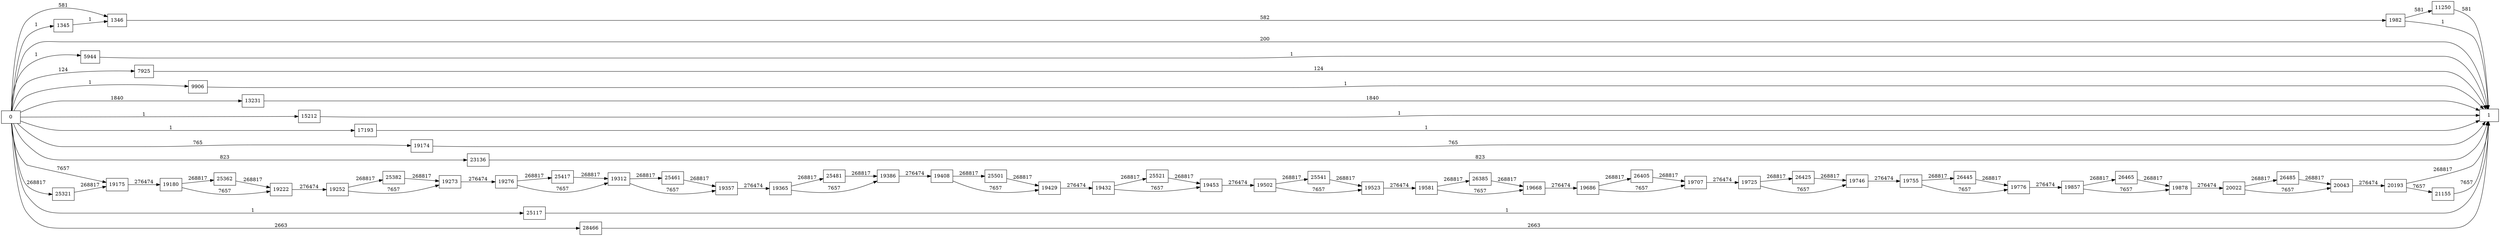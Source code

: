 digraph {
	graph [rankdir=LR]
	node [shape=rectangle]
	1345 -> 1346 [label=1]
	1346 -> 1982 [label=582]
	1982 -> 1 [label=1]
	1982 -> 11250 [label=581]
	5944 -> 1 [label=1]
	7925 -> 1 [label=124]
	9906 -> 1 [label=1]
	11250 -> 1 [label=581]
	13231 -> 1 [label=1840]
	15212 -> 1 [label=1]
	17193 -> 1 [label=1]
	19174 -> 1 [label=765]
	19175 -> 19180 [label=276474]
	19180 -> 19222 [label=7657]
	19180 -> 25362 [label=268817]
	19222 -> 19252 [label=276474]
	19252 -> 19273 [label=7657]
	19252 -> 25382 [label=268817]
	19273 -> 19276 [label=276474]
	19276 -> 19312 [label=7657]
	19276 -> 25417 [label=268817]
	19312 -> 19357 [label=7657]
	19312 -> 25461 [label=268817]
	19357 -> 19365 [label=276474]
	19365 -> 19386 [label=7657]
	19365 -> 25481 [label=268817]
	19386 -> 19408 [label=276474]
	19408 -> 19429 [label=7657]
	19408 -> 25501 [label=268817]
	19429 -> 19432 [label=276474]
	19432 -> 19453 [label=7657]
	19432 -> 25521 [label=268817]
	19453 -> 19502 [label=276474]
	19502 -> 19523 [label=7657]
	19502 -> 25541 [label=268817]
	19523 -> 19581 [label=276474]
	19581 -> 19668 [label=7657]
	19581 -> 26385 [label=268817]
	19668 -> 19686 [label=276474]
	19686 -> 19707 [label=7657]
	19686 -> 26405 [label=268817]
	19707 -> 19725 [label=276474]
	19725 -> 19746 [label=7657]
	19725 -> 26425 [label=268817]
	19746 -> 19755 [label=276474]
	19755 -> 19776 [label=7657]
	19755 -> 26445 [label=268817]
	19776 -> 19857 [label=276474]
	19857 -> 19878 [label=7657]
	19857 -> 26465 [label=268817]
	19878 -> 20022 [label=276474]
	20022 -> 20043 [label=7657]
	20022 -> 26485 [label=268817]
	20043 -> 20193 [label=276474]
	20193 -> 1 [label=268817]
	20193 -> 21155 [label=7657]
	21155 -> 1 [label=7657]
	23136 -> 1 [label=823]
	25117 -> 1 [label=1]
	25321 -> 19175 [label=268817]
	25362 -> 19222 [label=268817]
	25382 -> 19273 [label=268817]
	25417 -> 19312 [label=268817]
	25461 -> 19357 [label=268817]
	25481 -> 19386 [label=268817]
	25501 -> 19429 [label=268817]
	25521 -> 19453 [label=268817]
	25541 -> 19523 [label=268817]
	26385 -> 19668 [label=268817]
	26405 -> 19707 [label=268817]
	26425 -> 19746 [label=268817]
	26445 -> 19776 [label=268817]
	26465 -> 19878 [label=268817]
	26485 -> 20043 [label=268817]
	28466 -> 1 [label=2663]
	0 -> 1346 [label=581]
	0 -> 19175 [label=7657]
	0 -> 1345 [label=1]
	0 -> 1 [label=200]
	0 -> 5944 [label=1]
	0 -> 7925 [label=124]
	0 -> 9906 [label=1]
	0 -> 13231 [label=1840]
	0 -> 15212 [label=1]
	0 -> 17193 [label=1]
	0 -> 19174 [label=765]
	0 -> 23136 [label=823]
	0 -> 25117 [label=1]
	0 -> 25321 [label=268817]
	0 -> 28466 [label=2663]
}
